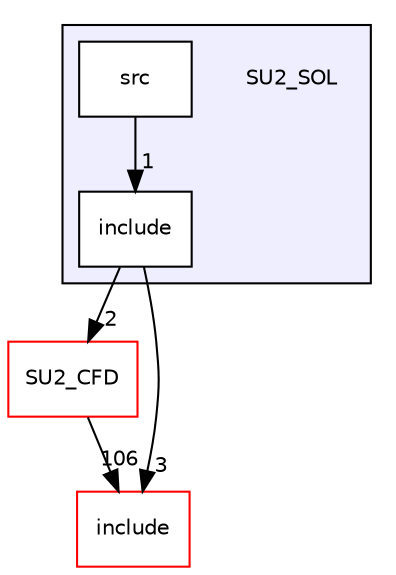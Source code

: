 digraph "/home/boyd/Scrivania/Thesis/SU2/SU2_SOL" {
  compound=true
  node [ fontsize="10", fontname="Helvetica"];
  edge [ labelfontsize="10", labelfontname="Helvetica"];
  subgraph clusterdir_a2c8d1473e51dd4de9271e2b32e3c430 {
    graph [ bgcolor="#eeeeff", pencolor="black", label="" URL="dir_a2c8d1473e51dd4de9271e2b32e3c430.html"];
    dir_a2c8d1473e51dd4de9271e2b32e3c430 [shape=plaintext label="SU2_SOL"];
    dir_241a5223723bffbf2d391ab4bd266097 [shape=box label="include" color="black" fillcolor="white" style="filled" URL="dir_241a5223723bffbf2d391ab4bd266097.html"];
    dir_bceed3db02778b6fa1f662dbcb0372f6 [shape=box label="src" color="black" fillcolor="white" style="filled" URL="dir_bceed3db02778b6fa1f662dbcb0372f6.html"];
  }
  dir_6f9fd837e39f246a8f0c94f670ad0309 [shape=box label="SU2_CFD" fillcolor="white" style="filled" color="red" URL="dir_6f9fd837e39f246a8f0c94f670ad0309.html"];
  dir_92cb2900980f09bf257878861626e98f [shape=box label="include" fillcolor="white" style="filled" color="red" URL="dir_92cb2900980f09bf257878861626e98f.html"];
  dir_6f9fd837e39f246a8f0c94f670ad0309->dir_92cb2900980f09bf257878861626e98f [headlabel="106", labeldistance=1.5 headhref="dir_000014_000000.html"];
  dir_bceed3db02778b6fa1f662dbcb0372f6->dir_241a5223723bffbf2d391ab4bd266097 [headlabel="1", labeldistance=1.5 headhref="dir_000053_000052.html"];
  dir_241a5223723bffbf2d391ab4bd266097->dir_6f9fd837e39f246a8f0c94f670ad0309 [headlabel="2", labeldistance=1.5 headhref="dir_000052_000014.html"];
  dir_241a5223723bffbf2d391ab4bd266097->dir_92cb2900980f09bf257878861626e98f [headlabel="3", labeldistance=1.5 headhref="dir_000052_000000.html"];
}
